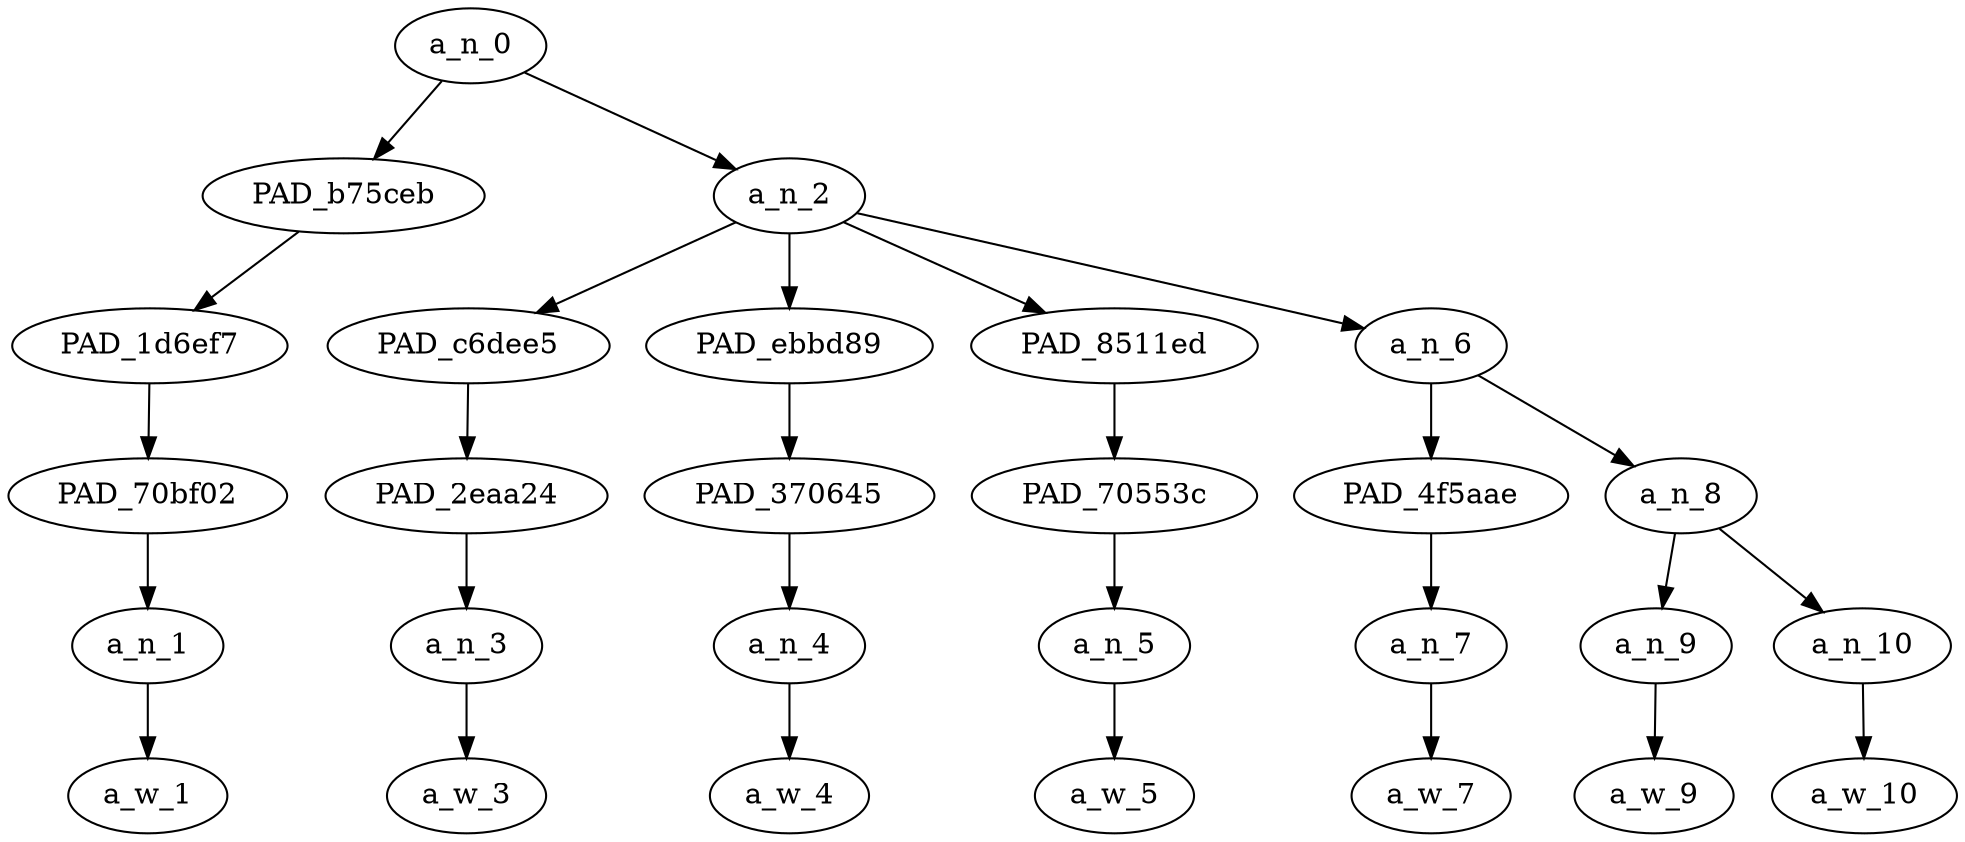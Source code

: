strict digraph "" {
	a_n_0	[div_dir=1,
		index=0,
		level=5,
		pos="1.34375,5!",
		text_span="[0, 1, 2, 3, 4, 5, 6]",
		value=0.99999999];
	PAD_b75ceb	[div_dir=1,
		index=0,
		level=4,
		pos="0.0,4!",
		text_span="[0]",
		value=0.06312723];
	a_n_0 -> PAD_b75ceb;
	a_n_2	[div_dir=1,
		index=1,
		level=4,
		pos="2.6875,4!",
		text_span="[1, 2, 3, 4, 5, 6]",
		value=0.93602103];
	a_n_0 -> a_n_2;
	PAD_1d6ef7	[div_dir=1,
		index=0,
		level=3,
		pos="0.0,3!",
		text_span="[0]",
		value=0.06312723];
	PAD_b75ceb -> PAD_1d6ef7;
	PAD_70bf02	[div_dir=1,
		index=0,
		level=2,
		pos="0.0,2!",
		text_span="[0]",
		value=0.06312723];
	PAD_1d6ef7 -> PAD_70bf02;
	a_n_1	[div_dir=1,
		index=0,
		level=1,
		pos="0.0,1!",
		text_span="[0]",
		value=0.06312723];
	PAD_70bf02 -> a_n_1;
	a_w_1	[div_dir=0,
		index=0,
		level=0,
		pos="0,0!",
		text_span="[0]",
		value=you];
	a_n_1 -> a_w_1;
	PAD_c6dee5	[div_dir=1,
		index=1,
		level=3,
		pos="1.0,3!",
		text_span="[1]",
		value=0.06131236];
	a_n_2 -> PAD_c6dee5;
	PAD_ebbd89	[div_dir=1,
		index=2,
		level=3,
		pos="2.0,3!",
		text_span="[2]",
		value=0.05502270];
	a_n_2 -> PAD_ebbd89;
	PAD_8511ed	[div_dir=1,
		index=3,
		level=3,
		pos="3.0,3!",
		text_span="[3]",
		value=0.13056669];
	a_n_2 -> PAD_8511ed;
	a_n_6	[div_dir=1,
		index=4,
		level=3,
		pos="4.75,3!",
		text_span="[4, 5, 6]",
		value=0.68837414];
	a_n_2 -> a_n_6;
	PAD_2eaa24	[div_dir=1,
		index=1,
		level=2,
		pos="1.0,2!",
		text_span="[1]",
		value=0.06131236];
	PAD_c6dee5 -> PAD_2eaa24;
	a_n_3	[div_dir=1,
		index=1,
		level=1,
		pos="1.0,1!",
		text_span="[1]",
		value=0.06131236];
	PAD_2eaa24 -> a_n_3;
	a_w_3	[div_dir=0,
		index=1,
		level=0,
		pos="1,0!",
		text_span="[1]",
		value=can];
	a_n_3 -> a_w_3;
	PAD_370645	[div_dir=1,
		index=2,
		level=2,
		pos="2.0,2!",
		text_span="[2]",
		value=0.05502270];
	PAD_ebbd89 -> PAD_370645;
	a_n_4	[div_dir=1,
		index=2,
		level=1,
		pos="2.0,1!",
		text_span="[2]",
		value=0.05502270];
	PAD_370645 -> a_n_4;
	a_w_4	[div_dir=0,
		index=2,
		level=0,
		pos="2,0!",
		text_span="[2]",
		value=not];
	a_n_4 -> a_w_4;
	PAD_70553c	[div_dir=1,
		index=3,
		level=2,
		pos="3.0,2!",
		text_span="[3]",
		value=0.13056669];
	PAD_8511ed -> PAD_70553c;
	a_n_5	[div_dir=1,
		index=3,
		level=1,
		pos="3.0,1!",
		text_span="[3]",
		value=0.13056669];
	PAD_70553c -> a_n_5;
	a_w_5	[div_dir=0,
		index=3,
		level=0,
		pos="3,0!",
		text_span="[3]",
		value=culturally];
	a_n_5 -> a_w_5;
	PAD_4f5aae	[div_dir=-1,
		index=4,
		level=2,
		pos="4.0,2!",
		text_span="[4]",
		value=0.24187595];
	a_n_6 -> PAD_4f5aae;
	a_n_8	[div_dir=1,
		index=5,
		level=2,
		pos="5.5,2!",
		text_span="[5, 6]",
		value=0.44579547];
	a_n_6 -> a_n_8;
	a_n_7	[div_dir=-1,
		index=4,
		level=1,
		pos="4.0,1!",
		text_span="[4]",
		value=0.24187595];
	PAD_4f5aae -> a_n_7;
	a_w_7	[div_dir=0,
		index=4,
		level=0,
		pos="4,0!",
		text_span="[4]",
		value=enrich];
	a_n_7 -> a_w_7;
	a_n_9	[div_dir=1,
		index=5,
		level=1,
		pos="5.0,1!",
		text_span="[5]",
		value=0.06291701];
	a_n_8 -> a_n_9;
	a_n_10	[div_dir=1,
		index=6,
		level=1,
		pos="6.0,1!",
		text_span="[6]",
		value=0.38185871];
	a_n_8 -> a_n_10;
	a_w_9	[div_dir=0,
		index=5,
		level=0,
		pos="5,0!",
		text_span="[5]",
		value=a];
	a_n_9 -> a_w_9;
	a_w_10	[div_dir=0,
		index=6,
		level=0,
		pos="6,0!",
		text_span="[6]",
		value=moslem];
	a_n_10 -> a_w_10;
}

